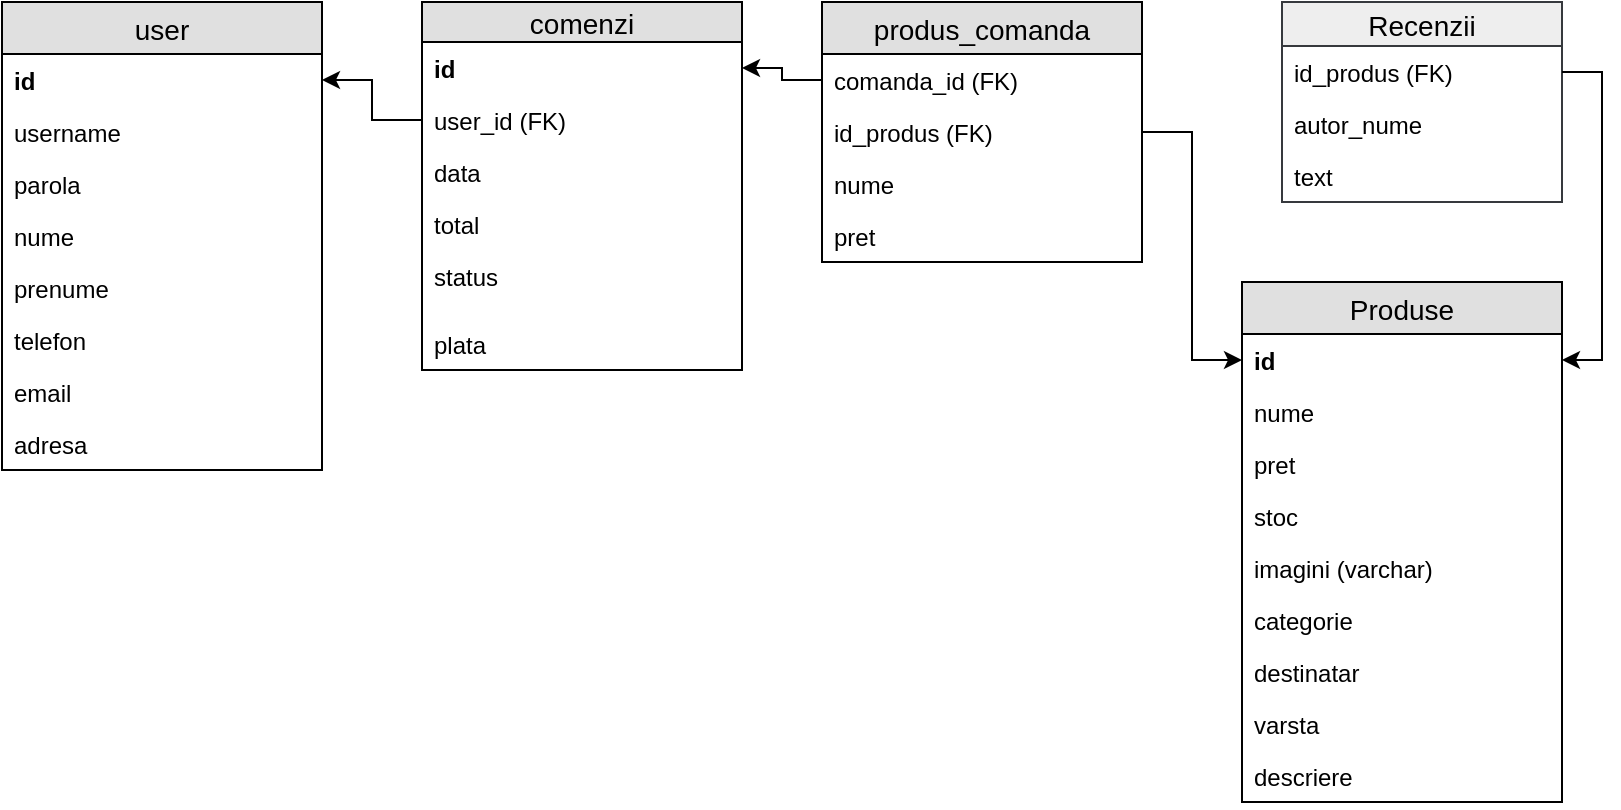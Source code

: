 <mxfile version="12.9.2" type="device"><diagram id="jL6e67Jms7zVhhnoN36i" name="Page-1"><mxGraphModel dx="1422" dy="745" grid="1" gridSize="10" guides="1" tooltips="1" connect="1" arrows="1" fold="1" page="1" pageScale="1" pageWidth="850" pageHeight="1100" math="0" shadow="0"><root><mxCell id="0"/><mxCell id="1" parent="0"/><mxCell id="eiVOvO6sD3B68ANa-vZe-41" value="" style="edgeStyle=orthogonalEdgeStyle;rounded=0;orthogonalLoop=1;jettySize=auto;html=1;" parent="1" source="eiVOvO6sD3B68ANa-vZe-5" target="eiVOvO6sD3B68ANa-vZe-24" edge="1"><mxGeometry relative="1" as="geometry"/></mxCell><mxCell id="eiVOvO6sD3B68ANa-vZe-42" value="" style="edgeStyle=orthogonalEdgeStyle;rounded=0;orthogonalLoop=1;jettySize=auto;html=1;" parent="1" source="eiVOvO6sD3B68ANa-vZe-35" target="eiVOvO6sD3B68ANa-vZe-10" edge="1"><mxGeometry relative="1" as="geometry"/></mxCell><mxCell id="eiVOvO6sD3B68ANa-vZe-23" value="user" style="swimlane;fontStyle=0;childLayout=stackLayout;horizontal=1;startSize=26;fillColor=#e0e0e0;horizontalStack=0;resizeParent=1;resizeParentMax=0;resizeLast=0;collapsible=1;marginBottom=0;swimlaneFillColor=#ffffff;align=center;fontSize=14;" parent="1" vertex="1"><mxGeometry x="10" y="80" width="160" height="234" as="geometry"/></mxCell><mxCell id="eiVOvO6sD3B68ANa-vZe-24" value="id" style="text;strokeColor=none;fillColor=none;spacingLeft=4;spacingRight=4;overflow=hidden;rotatable=0;points=[[0,0.5],[1,0.5]];portConstraint=eastwest;fontSize=12;fontStyle=1" parent="eiVOvO6sD3B68ANa-vZe-23" vertex="1"><mxGeometry y="26" width="160" height="26" as="geometry"/></mxCell><mxCell id="eiVOvO6sD3B68ANa-vZe-25" value="username" style="text;strokeColor=none;fillColor=none;spacingLeft=4;spacingRight=4;overflow=hidden;rotatable=0;points=[[0,0.5],[1,0.5]];portConstraint=eastwest;fontSize=12;" parent="eiVOvO6sD3B68ANa-vZe-23" vertex="1"><mxGeometry y="52" width="160" height="26" as="geometry"/></mxCell><mxCell id="eiVOvO6sD3B68ANa-vZe-26" value="parola" style="text;strokeColor=none;fillColor=none;spacingLeft=4;spacingRight=4;overflow=hidden;rotatable=0;points=[[0,0.5],[1,0.5]];portConstraint=eastwest;fontSize=12;" parent="eiVOvO6sD3B68ANa-vZe-23" vertex="1"><mxGeometry y="78" width="160" height="26" as="geometry"/></mxCell><mxCell id="eiVOvO6sD3B68ANa-vZe-11" value="nume" style="text;strokeColor=none;fillColor=none;spacingLeft=4;spacingRight=4;overflow=hidden;rotatable=0;points=[[0,0.5],[1,0.5]];portConstraint=eastwest;fontSize=12;" parent="eiVOvO6sD3B68ANa-vZe-23" vertex="1"><mxGeometry y="104" width="160" height="26" as="geometry"/></mxCell><mxCell id="eiVOvO6sD3B68ANa-vZe-31" value="prenume" style="text;strokeColor=none;fillColor=none;spacingLeft=4;spacingRight=4;overflow=hidden;rotatable=0;points=[[0,0.5],[1,0.5]];portConstraint=eastwest;fontSize=12;" parent="eiVOvO6sD3B68ANa-vZe-23" vertex="1"><mxGeometry y="130" width="160" height="26" as="geometry"/></mxCell><mxCell id="eiVOvO6sD3B68ANa-vZe-30" value="telefon" style="text;strokeColor=none;fillColor=none;spacingLeft=4;spacingRight=4;overflow=hidden;rotatable=0;points=[[0,0.5],[1,0.5]];portConstraint=eastwest;fontSize=12;" parent="eiVOvO6sD3B68ANa-vZe-23" vertex="1"><mxGeometry y="156" width="160" height="26" as="geometry"/></mxCell><mxCell id="eiVOvO6sD3B68ANa-vZe-29" value="email" style="text;strokeColor=none;fillColor=none;spacingLeft=4;spacingRight=4;overflow=hidden;rotatable=0;points=[[0,0.5],[1,0.5]];portConstraint=eastwest;fontSize=12;" parent="eiVOvO6sD3B68ANa-vZe-23" vertex="1"><mxGeometry y="182" width="160" height="26" as="geometry"/></mxCell><mxCell id="eiVOvO6sD3B68ANa-vZe-28" value="adresa" style="text;strokeColor=none;fillColor=none;spacingLeft=4;spacingRight=4;overflow=hidden;rotatable=0;points=[[0,0.5],[1,0.5]];portConstraint=eastwest;fontSize=12;" parent="eiVOvO6sD3B68ANa-vZe-23" vertex="1"><mxGeometry y="208" width="160" height="26" as="geometry"/></mxCell><mxCell id="eiVOvO6sD3B68ANa-vZe-6" value="comenzi" style="swimlane;fontStyle=0;childLayout=stackLayout;horizontal=1;startSize=20;fillColor=#e0e0e0;horizontalStack=0;resizeParent=1;resizeParentMax=0;resizeLast=0;collapsible=1;marginBottom=0;swimlaneFillColor=#ffffff;align=center;fontSize=14;" parent="1" vertex="1"><mxGeometry x="220" y="80" width="160" height="184" as="geometry"/></mxCell><mxCell id="eiVOvO6sD3B68ANa-vZe-10" value="id" style="text;strokeColor=none;fillColor=none;spacingLeft=4;spacingRight=4;overflow=hidden;rotatable=0;points=[[0,0.5],[1,0.5]];portConstraint=eastwest;fontSize=12;fontStyle=1" parent="eiVOvO6sD3B68ANa-vZe-6" vertex="1"><mxGeometry y="20" width="160" height="26" as="geometry"/></mxCell><mxCell id="eiVOvO6sD3B68ANa-vZe-5" value="user_id (FK)" style="text;strokeColor=none;fillColor=none;spacingLeft=4;spacingRight=4;overflow=hidden;rotatable=0;points=[[0,0.5],[1,0.5]];portConstraint=eastwest;fontSize=12;" parent="eiVOvO6sD3B68ANa-vZe-6" vertex="1"><mxGeometry y="46" width="160" height="26" as="geometry"/></mxCell><mxCell id="eiVOvO6sD3B68ANa-vZe-9" value="data" style="text;strokeColor=none;fillColor=none;spacingLeft=4;spacingRight=4;overflow=hidden;rotatable=0;points=[[0,0.5],[1,0.5]];portConstraint=eastwest;fontSize=12;" parent="eiVOvO6sD3B68ANa-vZe-6" vertex="1"><mxGeometry y="72" width="160" height="26" as="geometry"/></mxCell><mxCell id="eiVOvO6sD3B68ANa-vZe-7" value="total" style="text;strokeColor=none;fillColor=none;spacingLeft=4;spacingRight=4;overflow=hidden;rotatable=0;points=[[0,0.5],[1,0.5]];portConstraint=eastwest;fontSize=12;" parent="eiVOvO6sD3B68ANa-vZe-6" vertex="1"><mxGeometry y="98" width="160" height="26" as="geometry"/></mxCell><mxCell id="eiVOvO6sD3B68ANa-vZe-8" value="status" style="text;strokeColor=none;fillColor=none;spacingLeft=4;spacingRight=4;overflow=hidden;rotatable=0;points=[[0,0.5],[1,0.5]];portConstraint=eastwest;fontSize=12;" parent="eiVOvO6sD3B68ANa-vZe-6" vertex="1"><mxGeometry y="124" width="160" height="34" as="geometry"/></mxCell><mxCell id="eiVOvO6sD3B68ANa-vZe-13" value="plata" style="text;strokeColor=none;fillColor=none;spacingLeft=4;spacingRight=4;overflow=hidden;rotatable=0;points=[[0,0.5],[1,0.5]];portConstraint=eastwest;fontSize=12;" parent="eiVOvO6sD3B68ANa-vZe-6" vertex="1"><mxGeometry y="158" width="160" height="26" as="geometry"/></mxCell><mxCell id="eiVOvO6sD3B68ANa-vZe-34" value="produs_comanda" style="swimlane;fontStyle=0;childLayout=stackLayout;horizontal=1;startSize=26;fillColor=#e0e0e0;horizontalStack=0;resizeParent=1;resizeParentMax=0;resizeLast=0;collapsible=1;marginBottom=0;swimlaneFillColor=#ffffff;align=center;fontSize=14;" parent="1" vertex="1"><mxGeometry x="420" y="80" width="160" height="130" as="geometry"/></mxCell><mxCell id="eiVOvO6sD3B68ANa-vZe-35" value="comanda_id (FK)" style="text;strokeColor=none;fillColor=none;spacingLeft=4;spacingRight=4;overflow=hidden;rotatable=0;points=[[0,0.5],[1,0.5]];portConstraint=eastwest;fontSize=12;" parent="eiVOvO6sD3B68ANa-vZe-34" vertex="1"><mxGeometry y="26" width="160" height="26" as="geometry"/></mxCell><mxCell id="eiVOvO6sD3B68ANa-vZe-37" value="id_produs (FK)" style="text;strokeColor=none;fillColor=none;spacingLeft=4;spacingRight=4;overflow=hidden;rotatable=0;points=[[0,0.5],[1,0.5]];portConstraint=eastwest;fontSize=12;" parent="eiVOvO6sD3B68ANa-vZe-34" vertex="1"><mxGeometry y="52" width="160" height="26" as="geometry"/></mxCell><mxCell id="eiVOvO6sD3B68ANa-vZe-36" value="nume" style="text;strokeColor=none;fillColor=none;spacingLeft=4;spacingRight=4;overflow=hidden;rotatable=0;points=[[0,0.5],[1,0.5]];portConstraint=eastwest;fontSize=12;" parent="eiVOvO6sD3B68ANa-vZe-34" vertex="1"><mxGeometry y="78" width="160" height="26" as="geometry"/></mxCell><mxCell id="eiVOvO6sD3B68ANa-vZe-38" value="pret" style="text;strokeColor=none;fillColor=none;spacingLeft=4;spacingRight=4;overflow=hidden;rotatable=0;points=[[0,0.5],[1,0.5]];portConstraint=eastwest;fontSize=12;" parent="eiVOvO6sD3B68ANa-vZe-34" vertex="1"><mxGeometry y="104" width="160" height="26" as="geometry"/></mxCell><mxCell id="eiVOvO6sD3B68ANa-vZe-55" style="edgeStyle=orthogonalEdgeStyle;rounded=0;orthogonalLoop=1;jettySize=auto;html=1;entryX=0;entryY=0.5;entryDx=0;entryDy=0;" parent="1" source="eiVOvO6sD3B68ANa-vZe-37" target="eiVOvO6sD3B68ANa-vZe-2" edge="1"><mxGeometry relative="1" as="geometry"/></mxCell><mxCell id="eiVOvO6sD3B68ANa-vZe-43" value="Recenzii" style="swimlane;fontStyle=0;childLayout=stackLayout;horizontal=1;startSize=22;fillColor=#eeeeee;horizontalStack=0;resizeParent=1;resizeParentMax=0;resizeLast=0;collapsible=1;marginBottom=0;swimlaneFillColor=#ffffff;align=center;fontSize=14;strokeColor=#36393d;" parent="1" vertex="1"><mxGeometry x="650" y="80" width="140" height="100" as="geometry"/></mxCell><mxCell id="eiVOvO6sD3B68ANa-vZe-45" value="id_produs (FK)" style="text;strokeColor=none;fillColor=none;spacingLeft=4;spacingRight=4;overflow=hidden;rotatable=0;points=[[0,0.5],[1,0.5]];portConstraint=eastwest;fontSize=12;" parent="eiVOvO6sD3B68ANa-vZe-43" vertex="1"><mxGeometry y="22" width="140" height="26" as="geometry"/></mxCell><mxCell id="eiVOvO6sD3B68ANa-vZe-46" value="autor_nume" style="text;strokeColor=none;fillColor=none;spacingLeft=4;spacingRight=4;overflow=hidden;rotatable=0;points=[[0,0.5],[1,0.5]];portConstraint=eastwest;fontSize=12;" parent="eiVOvO6sD3B68ANa-vZe-43" vertex="1"><mxGeometry y="48" width="140" height="26" as="geometry"/></mxCell><mxCell id="__f9RDCmXxXPxNhOdLz8-2" value="text" style="text;strokeColor=none;fillColor=none;spacingLeft=4;spacingRight=4;overflow=hidden;rotatable=0;points=[[0,0.5],[1,0.5]];portConstraint=eastwest;fontSize=12;" vertex="1" parent="eiVOvO6sD3B68ANa-vZe-43"><mxGeometry y="74" width="140" height="26" as="geometry"/></mxCell><mxCell id="eiVOvO6sD3B68ANa-vZe-1" value="Produse" style="swimlane;fontStyle=0;childLayout=stackLayout;horizontal=1;startSize=26;fillColor=#e0e0e0;horizontalStack=0;resizeParent=1;resizeParentMax=0;resizeLast=0;collapsible=1;marginBottom=0;swimlaneFillColor=#ffffff;align=center;fontSize=14;" parent="1" vertex="1"><mxGeometry x="630" y="220" width="160" height="260" as="geometry"><mxRectangle x="265" y="80" width="80" height="26" as="alternateBounds"/></mxGeometry></mxCell><mxCell id="eiVOvO6sD3B68ANa-vZe-2" value="id&#10;" style="text;strokeColor=none;fillColor=none;spacingLeft=4;spacingRight=4;overflow=hidden;rotatable=0;points=[[0,0.5],[1,0.5]];portConstraint=eastwest;fontSize=12;fontStyle=1" parent="eiVOvO6sD3B68ANa-vZe-1" vertex="1"><mxGeometry y="26" width="160" height="26" as="geometry"/></mxCell><mxCell id="eiVOvO6sD3B68ANa-vZe-3" value="nume&#10;" style="text;strokeColor=none;fillColor=none;spacingLeft=4;spacingRight=4;overflow=hidden;rotatable=0;points=[[0,0.5],[1,0.5]];portConstraint=eastwest;fontSize=12;" parent="eiVOvO6sD3B68ANa-vZe-1" vertex="1"><mxGeometry y="52" width="160" height="26" as="geometry"/></mxCell><mxCell id="eiVOvO6sD3B68ANa-vZe-4" value="pret" style="text;strokeColor=none;fillColor=none;spacingLeft=4;spacingRight=4;overflow=hidden;rotatable=0;points=[[0,0.5],[1,0.5]];portConstraint=eastwest;fontSize=12;" parent="eiVOvO6sD3B68ANa-vZe-1" vertex="1"><mxGeometry y="78" width="160" height="26" as="geometry"/></mxCell><mxCell id="__f9RDCmXxXPxNhOdLz8-1" value="stoc" style="text;strokeColor=none;fillColor=none;spacingLeft=4;spacingRight=4;overflow=hidden;rotatable=0;points=[[0,0.5],[1,0.5]];portConstraint=eastwest;fontSize=12;" vertex="1" parent="eiVOvO6sD3B68ANa-vZe-1"><mxGeometry y="104" width="160" height="26" as="geometry"/></mxCell><mxCell id="eiVOvO6sD3B68ANa-vZe-39" value="imagini (varchar)" style="text;strokeColor=none;fillColor=none;spacingLeft=4;spacingRight=4;overflow=hidden;rotatable=0;points=[[0,0.5],[1,0.5]];portConstraint=eastwest;fontSize=12;" parent="eiVOvO6sD3B68ANa-vZe-1" vertex="1"><mxGeometry y="130" width="160" height="26" as="geometry"/></mxCell><mxCell id="eiVOvO6sD3B68ANa-vZe-18" value="categorie" style="text;strokeColor=none;fillColor=none;spacingLeft=4;spacingRight=4;overflow=hidden;rotatable=0;points=[[0,0.5],[1,0.5]];portConstraint=eastwest;fontSize=12;" parent="eiVOvO6sD3B68ANa-vZe-1" vertex="1"><mxGeometry y="156" width="160" height="26" as="geometry"/></mxCell><mxCell id="eiVOvO6sD3B68ANa-vZe-17" value="destinatar" style="text;strokeColor=none;fillColor=none;spacingLeft=4;spacingRight=4;overflow=hidden;rotatable=0;points=[[0,0.5],[1,0.5]];portConstraint=eastwest;fontSize=12;" parent="eiVOvO6sD3B68ANa-vZe-1" vertex="1"><mxGeometry y="182" width="160" height="26" as="geometry"/></mxCell><mxCell id="eiVOvO6sD3B68ANa-vZe-16" value="varsta" style="text;strokeColor=none;fillColor=none;spacingLeft=4;spacingRight=4;overflow=hidden;rotatable=0;points=[[0,0.5],[1,0.5]];portConstraint=eastwest;fontSize=12;" parent="eiVOvO6sD3B68ANa-vZe-1" vertex="1"><mxGeometry y="208" width="160" height="26" as="geometry"/></mxCell><mxCell id="eiVOvO6sD3B68ANa-vZe-15" value="descriere" style="text;strokeColor=none;fillColor=none;spacingLeft=4;spacingRight=4;overflow=hidden;rotatable=0;points=[[0,0.5],[1,0.5]];portConstraint=eastwest;fontSize=12;" parent="eiVOvO6sD3B68ANa-vZe-1" vertex="1"><mxGeometry y="234" width="160" height="26" as="geometry"/></mxCell><mxCell id="eiVOvO6sD3B68ANa-vZe-56" style="edgeStyle=orthogonalEdgeStyle;rounded=0;orthogonalLoop=1;jettySize=auto;html=1;entryX=1;entryY=0.5;entryDx=0;entryDy=0;" parent="1" source="eiVOvO6sD3B68ANa-vZe-45" target="eiVOvO6sD3B68ANa-vZe-2" edge="1"><mxGeometry relative="1" as="geometry"><Array as="points"><mxPoint x="810" y="115"/><mxPoint x="810" y="259"/></Array></mxGeometry></mxCell></root></mxGraphModel></diagram></mxfile>